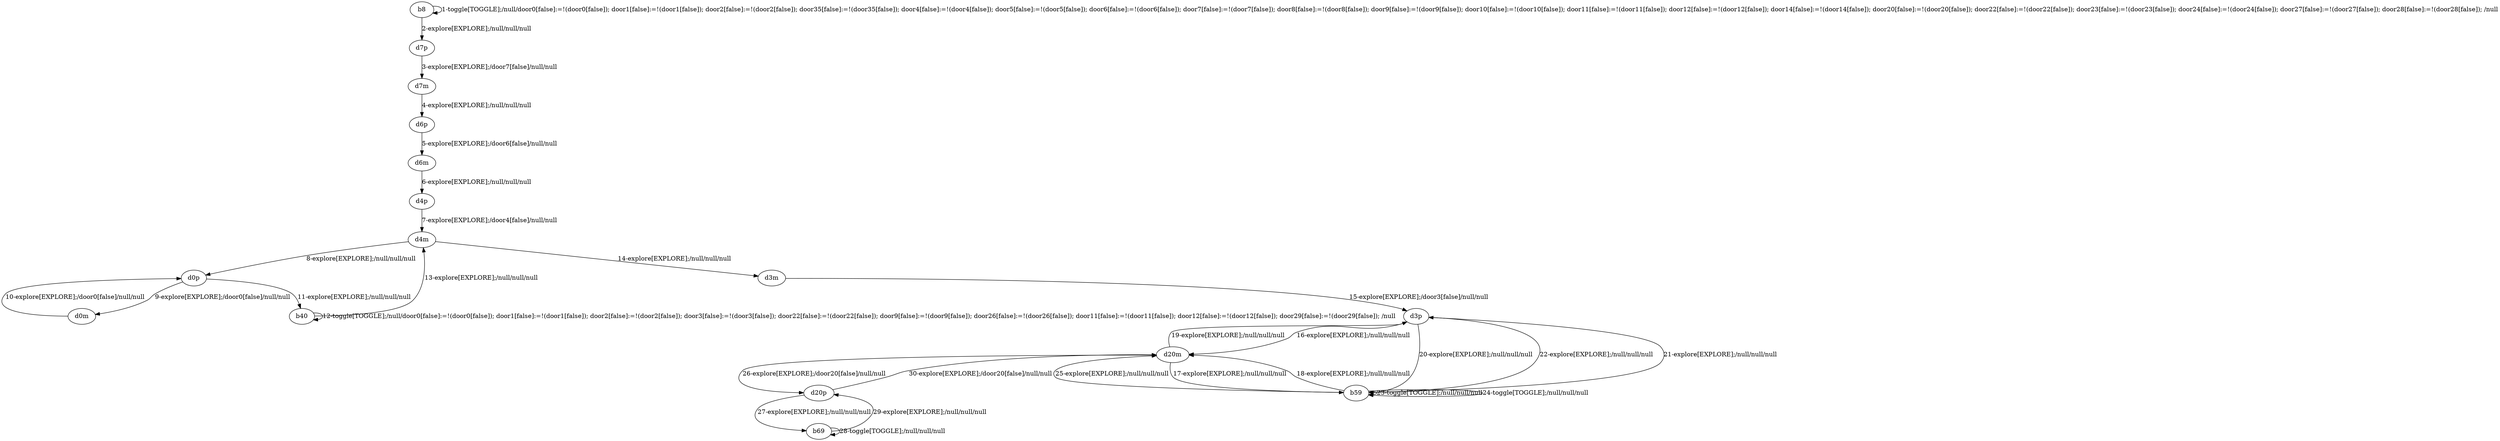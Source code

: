 # Total number of goals covered by this test: 4
# d3p --> b59
# b59 --> d3p
# b59 --> d20m
# b59 --> b59

digraph g {
"b8" -> "b8" [label = "1-toggle[TOGGLE];/null/door0[false]:=!(door0[false]); door1[false]:=!(door1[false]); door2[false]:=!(door2[false]); door35[false]:=!(door35[false]); door4[false]:=!(door4[false]); door5[false]:=!(door5[false]); door6[false]:=!(door6[false]); door7[false]:=!(door7[false]); door8[false]:=!(door8[false]); door9[false]:=!(door9[false]); door10[false]:=!(door10[false]); door11[false]:=!(door11[false]); door12[false]:=!(door12[false]); door14[false]:=!(door14[false]); door20[false]:=!(door20[false]); door22[false]:=!(door22[false]); door23[false]:=!(door23[false]); door24[false]:=!(door24[false]); door27[false]:=!(door27[false]); door28[false]:=!(door28[false]); /null"];
"b8" -> "d7p" [label = "2-explore[EXPLORE];/null/null/null"];
"d7p" -> "d7m" [label = "3-explore[EXPLORE];/door7[false]/null/null"];
"d7m" -> "d6p" [label = "4-explore[EXPLORE];/null/null/null"];
"d6p" -> "d6m" [label = "5-explore[EXPLORE];/door6[false]/null/null"];
"d6m" -> "d4p" [label = "6-explore[EXPLORE];/null/null/null"];
"d4p" -> "d4m" [label = "7-explore[EXPLORE];/door4[false]/null/null"];
"d4m" -> "d0p" [label = "8-explore[EXPLORE];/null/null/null"];
"d0p" -> "d0m" [label = "9-explore[EXPLORE];/door0[false]/null/null"];
"d0m" -> "d0p" [label = "10-explore[EXPLORE];/door0[false]/null/null"];
"d0p" -> "b40" [label = "11-explore[EXPLORE];/null/null/null"];
"b40" -> "b40" [label = "12-toggle[TOGGLE];/null/door0[false]:=!(door0[false]); door1[false]:=!(door1[false]); door2[false]:=!(door2[false]); door3[false]:=!(door3[false]); door22[false]:=!(door22[false]); door9[false]:=!(door9[false]); door26[false]:=!(door26[false]); door11[false]:=!(door11[false]); door12[false]:=!(door12[false]); door29[false]:=!(door29[false]); /null"];
"b40" -> "d4m" [label = "13-explore[EXPLORE];/null/null/null"];
"d4m" -> "d3m" [label = "14-explore[EXPLORE];/null/null/null"];
"d3m" -> "d3p" [label = "15-explore[EXPLORE];/door3[false]/null/null"];
"d3p" -> "d20m" [label = "16-explore[EXPLORE];/null/null/null"];
"d20m" -> "b59" [label = "17-explore[EXPLORE];/null/null/null"];
"b59" -> "d20m" [label = "18-explore[EXPLORE];/null/null/null"];
"d20m" -> "d3p" [label = "19-explore[EXPLORE];/null/null/null"];
"d3p" -> "b59" [label = "20-explore[EXPLORE];/null/null/null"];
"b59" -> "d3p" [label = "21-explore[EXPLORE];/null/null/null"];
"d3p" -> "b59" [label = "22-explore[EXPLORE];/null/null/null"];
"b59" -> "b59" [label = "23-toggle[TOGGLE];/null/null/null"];
"b59" -> "b59" [label = "24-toggle[TOGGLE];/null/null/null"];
"b59" -> "d20m" [label = "25-explore[EXPLORE];/null/null/null"];
"d20m" -> "d20p" [label = "26-explore[EXPLORE];/door20[false]/null/null"];
"d20p" -> "b69" [label = "27-explore[EXPLORE];/null/null/null"];
"b69" -> "b69" [label = "28-toggle[TOGGLE];/null/null/null"];
"b69" -> "d20p" [label = "29-explore[EXPLORE];/null/null/null"];
"d20p" -> "d20m" [label = "30-explore[EXPLORE];/door20[false]/null/null"];
}